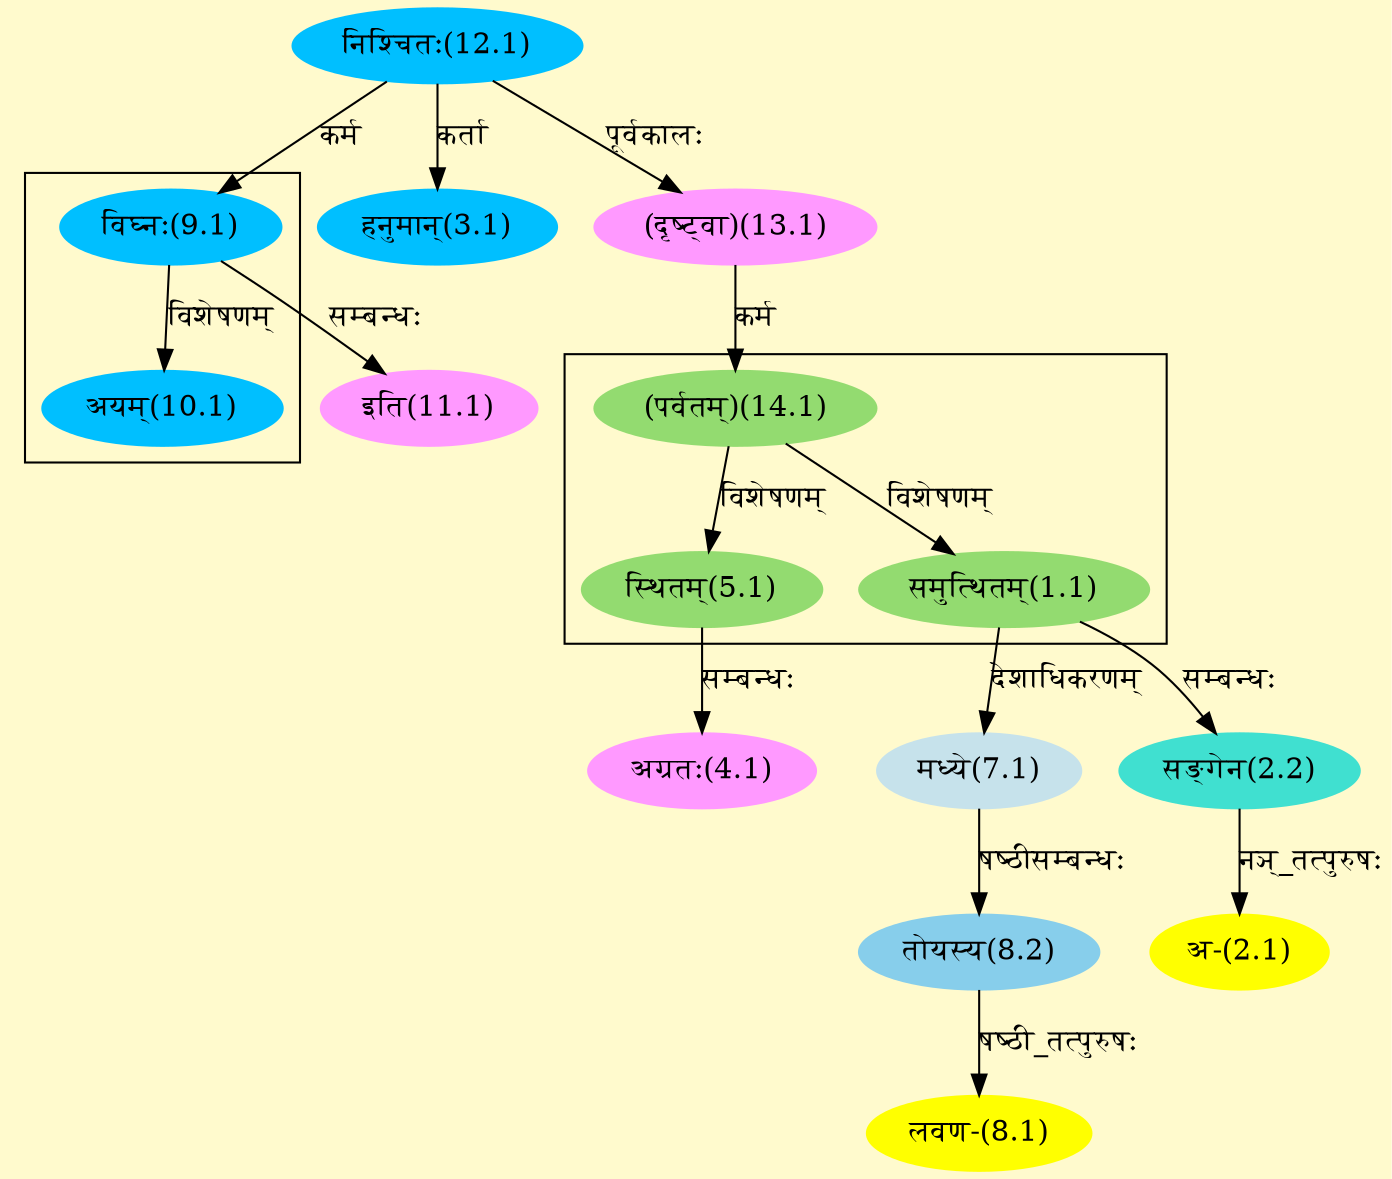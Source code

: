 digraph G{
rankdir=BT;
 compound=true;
 bgcolor="lemonchiffon1";

subgraph cluster_1{
Node1_1 [style=filled, color="#93DB70" label = "समुत्थितम्(1.1)"]
Node14_1 [style=filled, color="#93DB70" label = "(पर्वतम्)(14.1)"]
Node5_1 [style=filled, color="#93DB70" label = "स्थितम्(5.1)"]

}

subgraph cluster_2{
Node10_1 [style=filled, color="#00BFFF" label = "अयम्(10.1)"]
Node9_1 [style=filled, color="#00BFFF" label = "विघ्नः(9.1)"]

}
Node2_1 [style=filled, color="#FFFF00" label = "अ-(2.1)"]
Node2_2 [style=filled, color="#40E0D0" label = "सङ्गेन(2.2)"]
Node1_1 [style=filled, color="#93DB70" label = "समुत्थितम्(1.1)"]
Node3_1 [style=filled, color="#00BFFF" label = "हनुमान्(3.1)"]
Node12_1 [style=filled, color="#00BFFF" label = "निश्चितः(12.1)"]
Node4_1 [style=filled, color="#FF99FF" label = "अग्रतः(4.1)"]
Node5_1 [style=filled, color="#93DB70" label = "स्थितम्(5.1)"]
Node7_1 [style=filled, color="#C6E2EB" label = "मध्ये(7.1)"]
Node8_1 [style=filled, color="#FFFF00" label = "लवण-(8.1)"]
Node8_2 [style=filled, color="#87CEEB" label = "तोयस्य(8.2)"]
Node9_1 [style=filled, color="#00BFFF" label = "विघ्नः(9.1)"]
Node11_1 [style=filled, color="#FF99FF" label = "इति(11.1)"]
Node13_1 [style=filled, color="#FF99FF" label = "(दृष्ट्वा)(13.1)"]
Node14_1 [style=filled, color="#93DB70" label = "(पर्वतम्)(14.1)"]
/* Start of Relations section */

Node1_1 -> Node14_1 [  label="विशेषणम्"  dir="back" ]
Node2_1 -> Node2_2 [  label="नञ्_तत्पुरुषः"  dir="back" ]
Node2_2 -> Node1_1 [  label="सम्बन्धः"  dir="back" ]
Node3_1 -> Node12_1 [  label="कर्ता"  dir="back" ]
Node4_1 -> Node5_1 [  label="सम्बन्धः"  dir="back" ]
Node5_1 -> Node14_1 [  label="विशेषणम्"  dir="back" ]
Node7_1 -> Node1_1 [  label="देशाधिकरणम्"  dir="back" ]
Node8_1 -> Node8_2 [  label="षष्ठी_तत्पुरुषः"  dir="back" ]
Node8_2 -> Node7_1 [  label="षष्ठीसम्बन्धः"  dir="back" ]
Node9_1 -> Node12_1 [  label="कर्म"  dir="back" ]
Node10_1 -> Node9_1 [  label="विशेषणम्"  dir="back" ]
Node11_1 -> Node9_1 [  label="सम्बन्धः"  dir="back" ]
Node13_1 -> Node12_1 [  label="पूर्वकालः"  dir="back" ]
Node14_1 -> Node13_1 [  label="कर्म"  dir="back" ]
}
